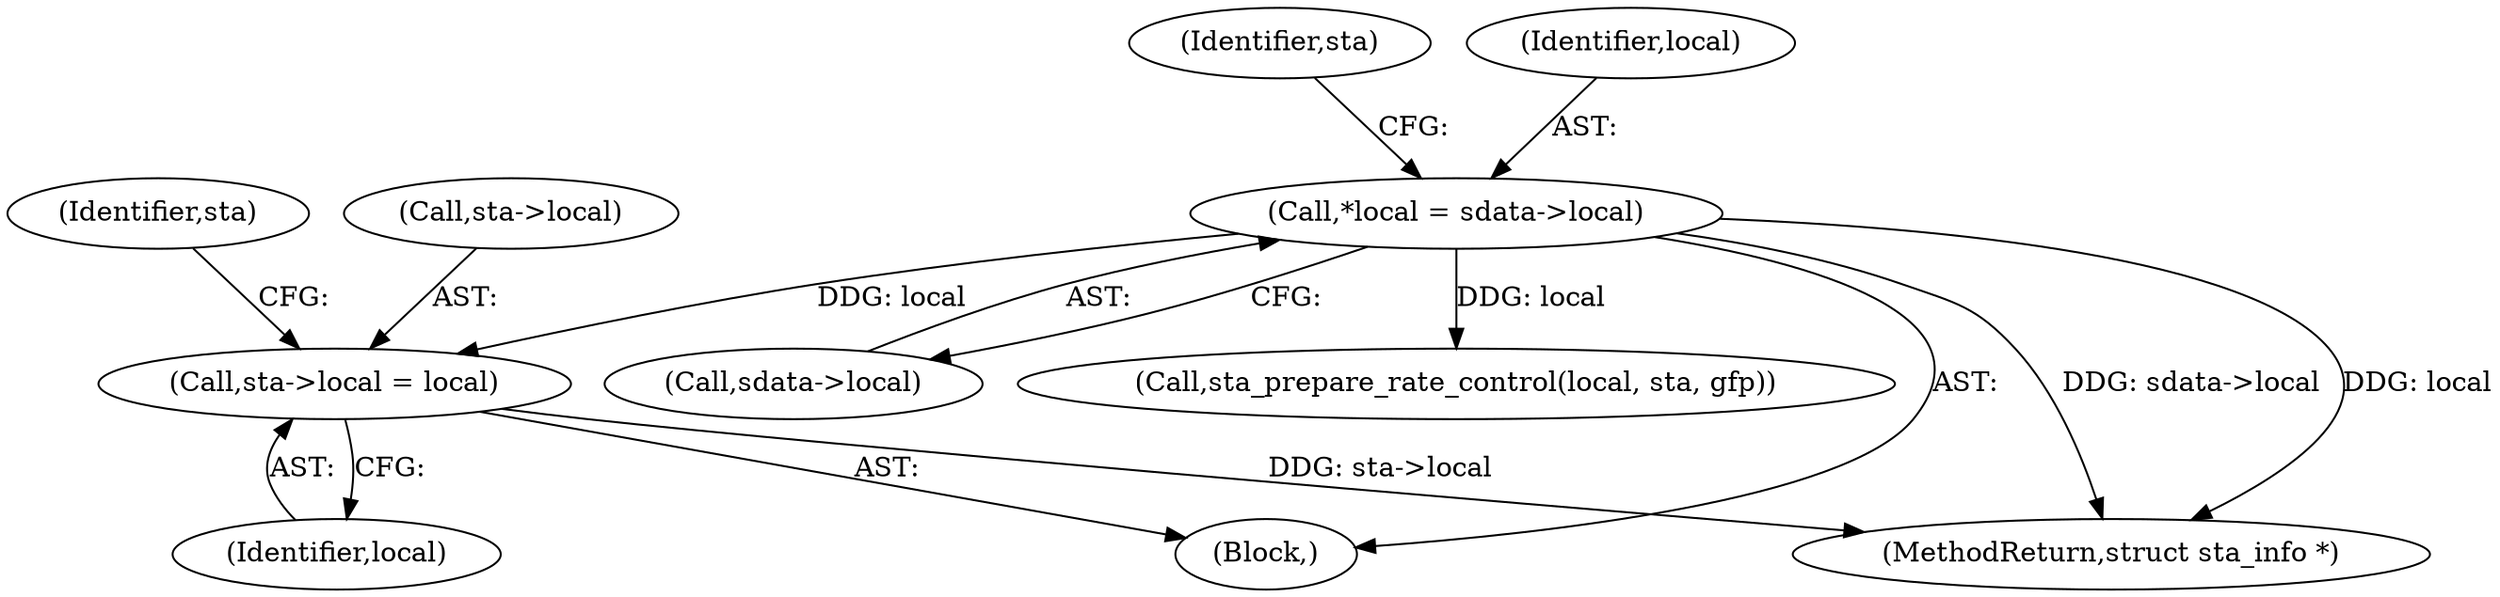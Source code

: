 digraph "0_linux_1d147bfa64293b2723c4fec50922168658e613ba_0@pointer" {
"1000289" [label="(Call,sta->local = local)"];
"1000110" [label="(Call,*local = sdata->local)"];
"1000528" [label="(MethodReturn,struct sta_info *)"];
"1000120" [label="(Identifier,sta)"];
"1000111" [label="(Identifier,local)"];
"1000289" [label="(Call,sta->local = local)"];
"1000108" [label="(Block,)"];
"1000293" [label="(Identifier,local)"];
"1000112" [label="(Call,sdata->local)"];
"1000296" [label="(Identifier,sta)"];
"1000348" [label="(Call,sta_prepare_rate_control(local, sta, gfp))"];
"1000290" [label="(Call,sta->local)"];
"1000110" [label="(Call,*local = sdata->local)"];
"1000289" -> "1000108"  [label="AST: "];
"1000289" -> "1000293"  [label="CFG: "];
"1000290" -> "1000289"  [label="AST: "];
"1000293" -> "1000289"  [label="AST: "];
"1000296" -> "1000289"  [label="CFG: "];
"1000289" -> "1000528"  [label="DDG: sta->local"];
"1000110" -> "1000289"  [label="DDG: local"];
"1000110" -> "1000108"  [label="AST: "];
"1000110" -> "1000112"  [label="CFG: "];
"1000111" -> "1000110"  [label="AST: "];
"1000112" -> "1000110"  [label="AST: "];
"1000120" -> "1000110"  [label="CFG: "];
"1000110" -> "1000528"  [label="DDG: sdata->local"];
"1000110" -> "1000528"  [label="DDG: local"];
"1000110" -> "1000348"  [label="DDG: local"];
}
